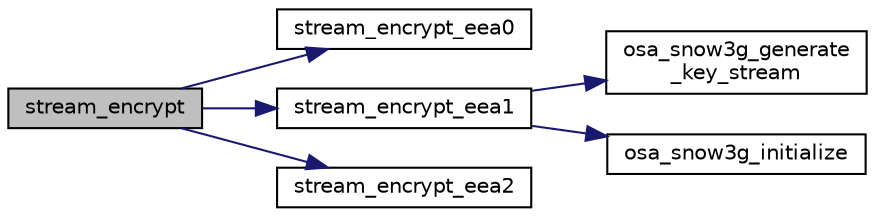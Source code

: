 digraph "stream_encrypt"
{
 // LATEX_PDF_SIZE
  edge [fontname="Helvetica",fontsize="10",labelfontname="Helvetica",labelfontsize="10"];
  node [fontname="Helvetica",fontsize="10",shape=record];
  rankdir="LR";
  Node1 [label="stream_encrypt",height=0.2,width=0.4,color="black", fillcolor="grey75", style="filled", fontcolor="black",tooltip="Encrypt/Decrypt a block of data based on the provided algorithm."];
  Node1 -> Node2 [color="midnightblue",fontsize="10",style="solid",fontname="Helvetica"];
  Node2 [label="stream_encrypt_eea0",height=0.2,width=0.4,color="black", fillcolor="white", style="filled",URL="$osa__stream__eea_8c.html#a15c490414d780f62356703576297fbd1",tooltip=" "];
  Node1 -> Node3 [color="midnightblue",fontsize="10",style="solid",fontname="Helvetica"];
  Node3 [label="stream_encrypt_eea1",height=0.2,width=0.4,color="black", fillcolor="white", style="filled",URL="$osa__stream__eea_8c.html#ad1aedad66fa04a02978158156bd3620a",tooltip=" "];
  Node3 -> Node4 [color="midnightblue",fontsize="10",style="solid",fontname="Helvetica"];
  Node4 [label="osa_snow3g_generate\l_key_stream",height=0.2,width=0.4,color="black", fillcolor="white", style="filled",URL="$osa__snow3g_8c.html#a9c1a00f5e605b2c3a57eb2d9467c7890",tooltip=" "];
  Node3 -> Node5 [color="midnightblue",fontsize="10",style="solid",fontname="Helvetica"];
  Node5 [label="osa_snow3g_initialize",height=0.2,width=0.4,color="black", fillcolor="white", style="filled",URL="$osa__snow3g_8c.html#ac01f0ffc1384f600baa9609e7fb6db25",tooltip=" "];
  Node1 -> Node6 [color="midnightblue",fontsize="10",style="solid",fontname="Helvetica"];
  Node6 [label="stream_encrypt_eea2",height=0.2,width=0.4,color="black", fillcolor="white", style="filled",URL="$osa__stream__eea_8c.html#a39cded2adf2cc499bd48a7454ac10a0f",tooltip=" "];
}
